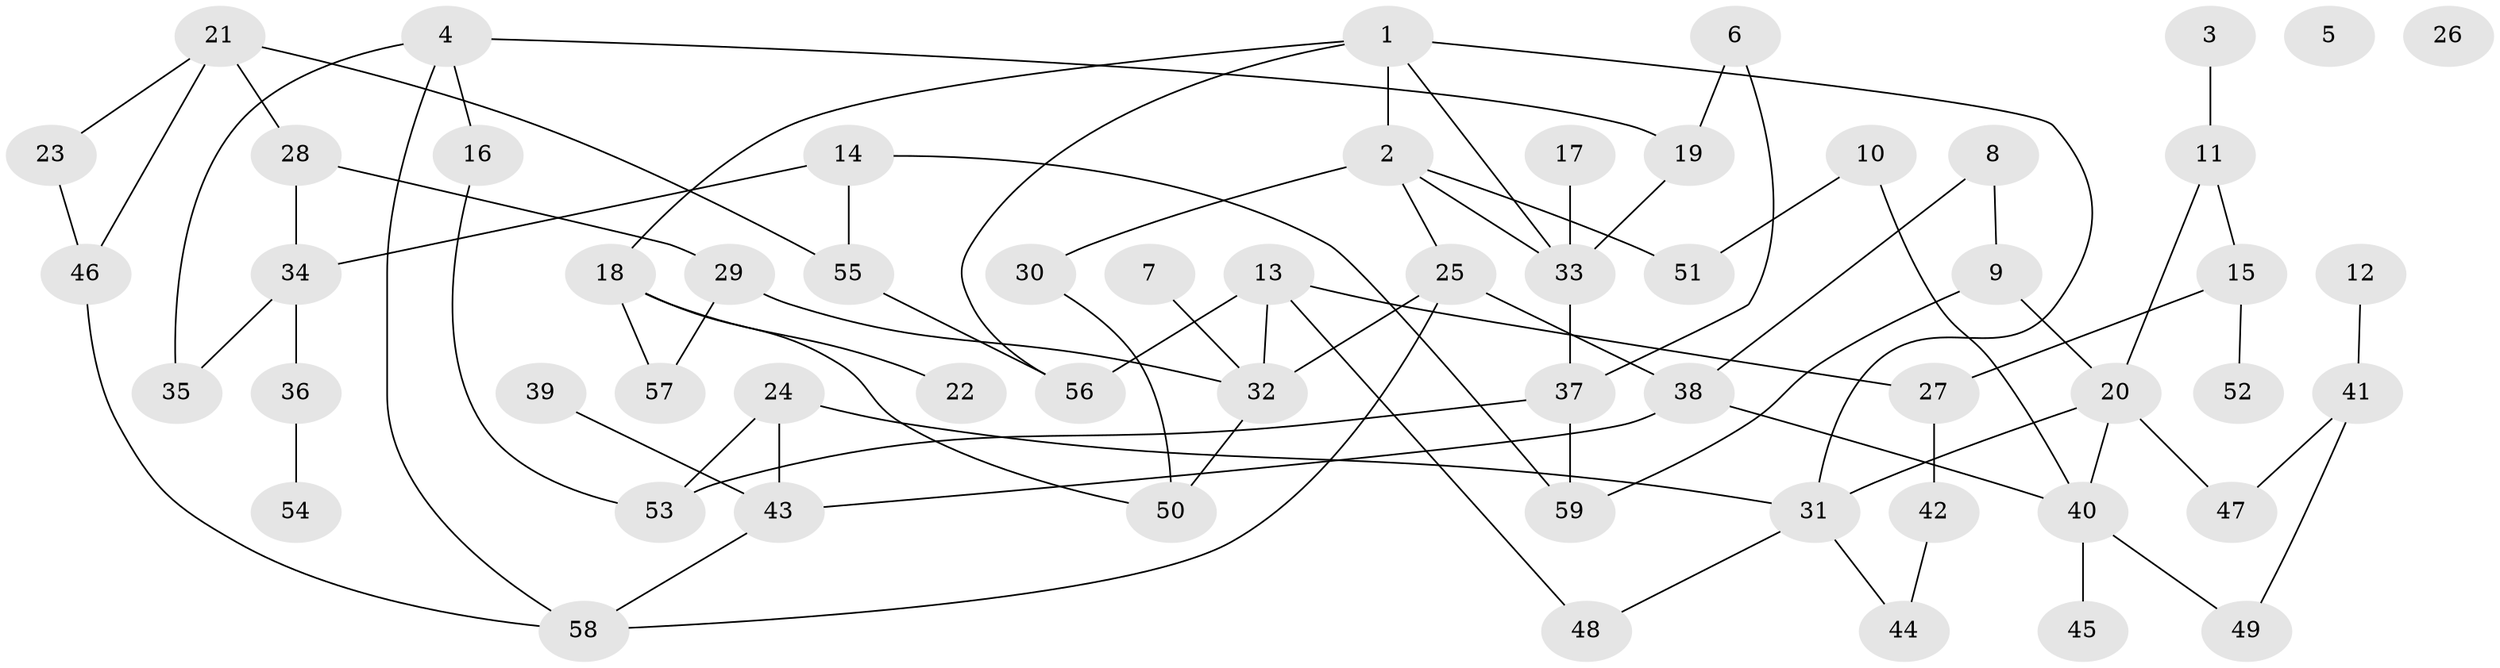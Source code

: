 // coarse degree distribution, {5: 0.14634146341463414, 1: 0.17073170731707318, 4: 0.17073170731707318, 0: 0.04878048780487805, 2: 0.24390243902439024, 6: 0.024390243902439025, 3: 0.17073170731707318, 8: 0.024390243902439025}
// Generated by graph-tools (version 1.1) at 2025/16/03/04/25 18:16:46]
// undirected, 59 vertices, 81 edges
graph export_dot {
graph [start="1"]
  node [color=gray90,style=filled];
  1;
  2;
  3;
  4;
  5;
  6;
  7;
  8;
  9;
  10;
  11;
  12;
  13;
  14;
  15;
  16;
  17;
  18;
  19;
  20;
  21;
  22;
  23;
  24;
  25;
  26;
  27;
  28;
  29;
  30;
  31;
  32;
  33;
  34;
  35;
  36;
  37;
  38;
  39;
  40;
  41;
  42;
  43;
  44;
  45;
  46;
  47;
  48;
  49;
  50;
  51;
  52;
  53;
  54;
  55;
  56;
  57;
  58;
  59;
  1 -- 2;
  1 -- 18;
  1 -- 31;
  1 -- 33;
  1 -- 56;
  2 -- 25;
  2 -- 30;
  2 -- 33;
  2 -- 51;
  3 -- 11;
  4 -- 16;
  4 -- 19;
  4 -- 35;
  4 -- 58;
  6 -- 19;
  6 -- 37;
  7 -- 32;
  8 -- 9;
  8 -- 38;
  9 -- 20;
  9 -- 59;
  10 -- 40;
  10 -- 51;
  11 -- 15;
  11 -- 20;
  12 -- 41;
  13 -- 27;
  13 -- 32;
  13 -- 48;
  13 -- 56;
  14 -- 34;
  14 -- 55;
  14 -- 59;
  15 -- 27;
  15 -- 52;
  16 -- 53;
  17 -- 33;
  18 -- 22;
  18 -- 50;
  18 -- 57;
  19 -- 33;
  20 -- 31;
  20 -- 40;
  20 -- 47;
  21 -- 23;
  21 -- 28;
  21 -- 46;
  21 -- 55;
  23 -- 46;
  24 -- 31;
  24 -- 43;
  24 -- 53;
  25 -- 32;
  25 -- 38;
  25 -- 58;
  27 -- 42;
  28 -- 29;
  28 -- 34;
  29 -- 32;
  29 -- 57;
  30 -- 50;
  31 -- 44;
  31 -- 48;
  32 -- 50;
  33 -- 37;
  34 -- 35;
  34 -- 36;
  36 -- 54;
  37 -- 53;
  37 -- 59;
  38 -- 40;
  38 -- 43;
  39 -- 43;
  40 -- 45;
  40 -- 49;
  41 -- 47;
  41 -- 49;
  42 -- 44;
  43 -- 58;
  46 -- 58;
  55 -- 56;
}
